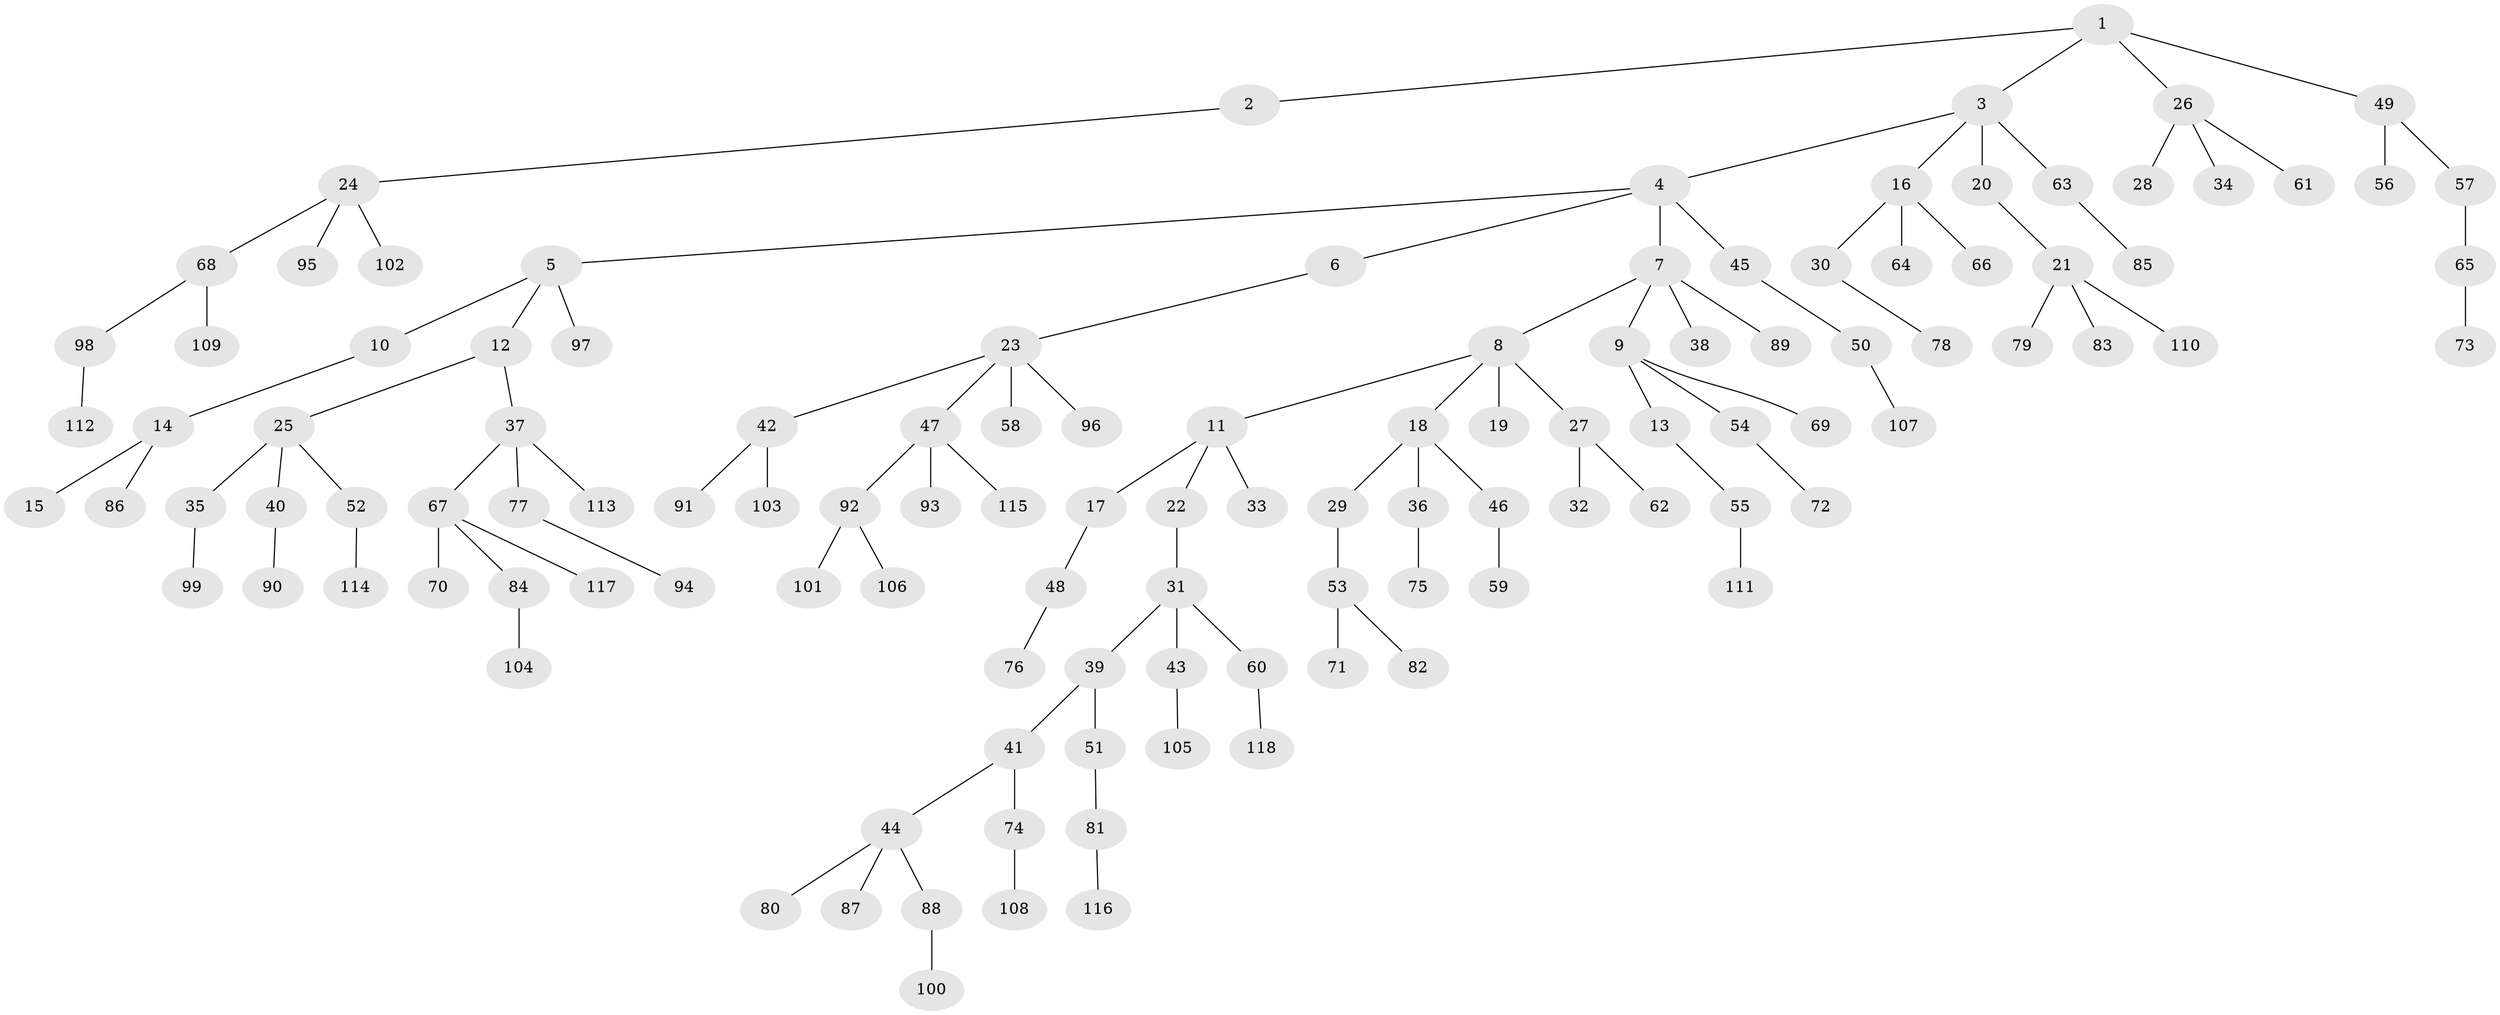 // coarse degree distribution, {5: 0.05063291139240506, 4: 0.08860759493670886, 2: 0.16455696202531644, 7: 0.012658227848101266, 1: 0.569620253164557, 3: 0.10126582278481013, 6: 0.012658227848101266}
// Generated by graph-tools (version 1.1) at 2025/24/03/03/25 07:24:05]
// undirected, 118 vertices, 117 edges
graph export_dot {
graph [start="1"]
  node [color=gray90,style=filled];
  1;
  2;
  3;
  4;
  5;
  6;
  7;
  8;
  9;
  10;
  11;
  12;
  13;
  14;
  15;
  16;
  17;
  18;
  19;
  20;
  21;
  22;
  23;
  24;
  25;
  26;
  27;
  28;
  29;
  30;
  31;
  32;
  33;
  34;
  35;
  36;
  37;
  38;
  39;
  40;
  41;
  42;
  43;
  44;
  45;
  46;
  47;
  48;
  49;
  50;
  51;
  52;
  53;
  54;
  55;
  56;
  57;
  58;
  59;
  60;
  61;
  62;
  63;
  64;
  65;
  66;
  67;
  68;
  69;
  70;
  71;
  72;
  73;
  74;
  75;
  76;
  77;
  78;
  79;
  80;
  81;
  82;
  83;
  84;
  85;
  86;
  87;
  88;
  89;
  90;
  91;
  92;
  93;
  94;
  95;
  96;
  97;
  98;
  99;
  100;
  101;
  102;
  103;
  104;
  105;
  106;
  107;
  108;
  109;
  110;
  111;
  112;
  113;
  114;
  115;
  116;
  117;
  118;
  1 -- 2;
  1 -- 3;
  1 -- 26;
  1 -- 49;
  2 -- 24;
  3 -- 4;
  3 -- 16;
  3 -- 20;
  3 -- 63;
  4 -- 5;
  4 -- 6;
  4 -- 7;
  4 -- 45;
  5 -- 10;
  5 -- 12;
  5 -- 97;
  6 -- 23;
  7 -- 8;
  7 -- 9;
  7 -- 38;
  7 -- 89;
  8 -- 11;
  8 -- 18;
  8 -- 19;
  8 -- 27;
  9 -- 13;
  9 -- 54;
  9 -- 69;
  10 -- 14;
  11 -- 17;
  11 -- 22;
  11 -- 33;
  12 -- 25;
  12 -- 37;
  13 -- 55;
  14 -- 15;
  14 -- 86;
  16 -- 30;
  16 -- 64;
  16 -- 66;
  17 -- 48;
  18 -- 29;
  18 -- 36;
  18 -- 46;
  20 -- 21;
  21 -- 79;
  21 -- 83;
  21 -- 110;
  22 -- 31;
  23 -- 42;
  23 -- 47;
  23 -- 58;
  23 -- 96;
  24 -- 68;
  24 -- 95;
  24 -- 102;
  25 -- 35;
  25 -- 40;
  25 -- 52;
  26 -- 28;
  26 -- 34;
  26 -- 61;
  27 -- 32;
  27 -- 62;
  29 -- 53;
  30 -- 78;
  31 -- 39;
  31 -- 43;
  31 -- 60;
  35 -- 99;
  36 -- 75;
  37 -- 67;
  37 -- 77;
  37 -- 113;
  39 -- 41;
  39 -- 51;
  40 -- 90;
  41 -- 44;
  41 -- 74;
  42 -- 91;
  42 -- 103;
  43 -- 105;
  44 -- 80;
  44 -- 87;
  44 -- 88;
  45 -- 50;
  46 -- 59;
  47 -- 92;
  47 -- 93;
  47 -- 115;
  48 -- 76;
  49 -- 56;
  49 -- 57;
  50 -- 107;
  51 -- 81;
  52 -- 114;
  53 -- 71;
  53 -- 82;
  54 -- 72;
  55 -- 111;
  57 -- 65;
  60 -- 118;
  63 -- 85;
  65 -- 73;
  67 -- 70;
  67 -- 84;
  67 -- 117;
  68 -- 98;
  68 -- 109;
  74 -- 108;
  77 -- 94;
  81 -- 116;
  84 -- 104;
  88 -- 100;
  92 -- 101;
  92 -- 106;
  98 -- 112;
}
